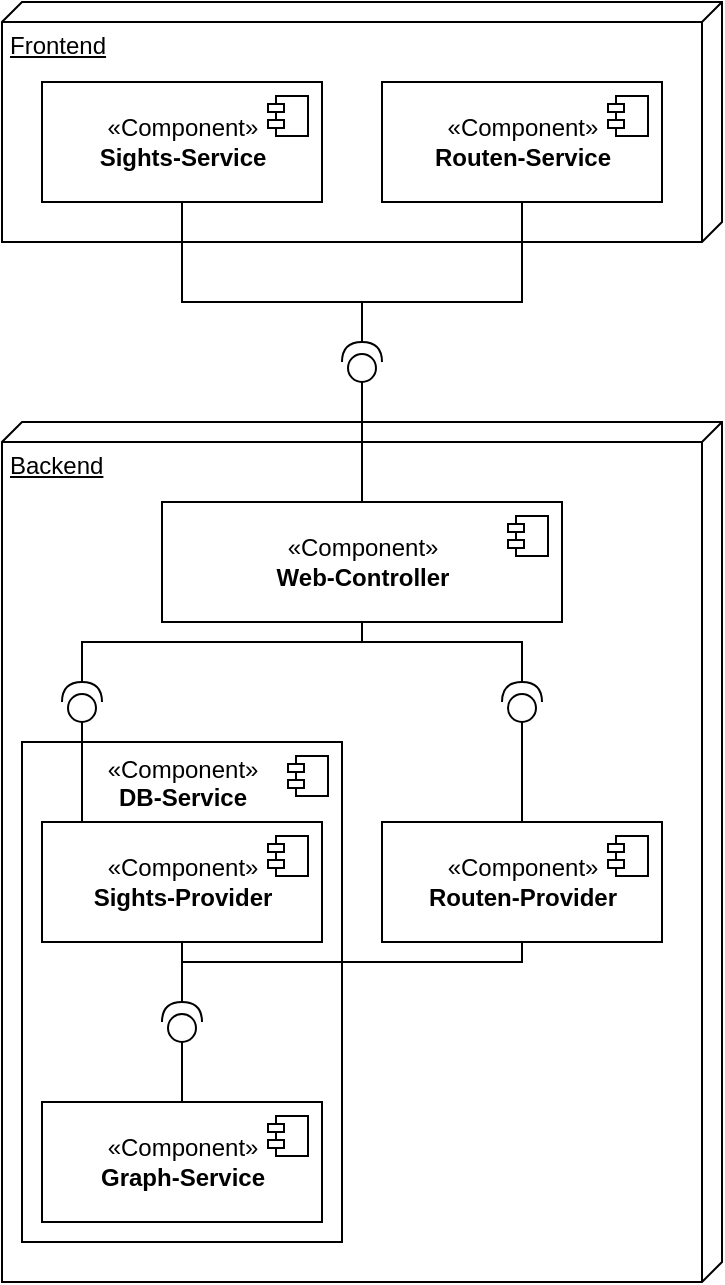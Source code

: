 <mxfile version="17.4.6" type="device"><diagram name="Page-1" id="5f0bae14-7c28-e335-631c-24af17079c00"><mxGraphModel dx="1038" dy="547" grid="1" gridSize="10" guides="1" tooltips="1" connect="1" arrows="1" fold="1" page="1" pageScale="1" pageWidth="1100" pageHeight="850" background="none" math="0" shadow="0"><root><mxCell id="0"/><mxCell id="1" parent="0"/><mxCell id="MUI1bKNoXVbZm5ms8b7h-1" value="Frontend" style="verticalAlign=top;align=left;spacingTop=8;spacingLeft=2;spacingRight=12;shape=cube;size=10;direction=south;fontStyle=4;html=1;" vertex="1" parent="1"><mxGeometry x="210" y="70" width="360" height="120" as="geometry"/></mxCell><mxCell id="MUI1bKNoXVbZm5ms8b7h-2" value="Backend" style="verticalAlign=top;align=left;spacingTop=8;spacingLeft=2;spacingRight=12;shape=cube;size=10;direction=south;fontStyle=4;html=1;" vertex="1" parent="1"><mxGeometry x="210" y="280" width="360" height="430" as="geometry"/></mxCell><mxCell id="MUI1bKNoXVbZm5ms8b7h-5" value="«Component»&lt;br&gt;&lt;b&gt;Sights-Service&lt;/b&gt;" style="html=1;dropTarget=0;" vertex="1" parent="1"><mxGeometry x="230" y="110" width="140" height="60" as="geometry"/></mxCell><mxCell id="MUI1bKNoXVbZm5ms8b7h-6" value="" style="shape=module;jettyWidth=8;jettyHeight=4;" vertex="1" parent="MUI1bKNoXVbZm5ms8b7h-5"><mxGeometry x="1" width="20" height="20" relative="1" as="geometry"><mxPoint x="-27" y="7" as="offset"/></mxGeometry></mxCell><mxCell id="MUI1bKNoXVbZm5ms8b7h-7" value="«Component»&lt;br&gt;&lt;b&gt;Routen-Service&lt;/b&gt;" style="html=1;dropTarget=0;" vertex="1" parent="1"><mxGeometry x="400" y="110" width="140" height="60" as="geometry"/></mxCell><mxCell id="MUI1bKNoXVbZm5ms8b7h-8" value="" style="shape=module;jettyWidth=8;jettyHeight=4;" vertex="1" parent="MUI1bKNoXVbZm5ms8b7h-7"><mxGeometry x="1" width="20" height="20" relative="1" as="geometry"><mxPoint x="-27" y="7" as="offset"/></mxGeometry></mxCell><mxCell id="MUI1bKNoXVbZm5ms8b7h-15" style="edgeStyle=orthogonalEdgeStyle;rounded=0;orthogonalLoop=1;jettySize=auto;html=1;exitX=0.5;exitY=0;exitDx=0;exitDy=0;entryX=0;entryY=0.5;entryDx=0;entryDy=0;entryPerimeter=0;endArrow=none;endFill=0;" edge="1" parent="1" source="MUI1bKNoXVbZm5ms8b7h-9" target="MUI1bKNoXVbZm5ms8b7h-14"><mxGeometry relative="1" as="geometry"/></mxCell><mxCell id="MUI1bKNoXVbZm5ms8b7h-31" style="edgeStyle=orthogonalEdgeStyle;rounded=0;orthogonalLoop=1;jettySize=auto;html=1;exitX=0.5;exitY=1;exitDx=0;exitDy=0;entryX=1;entryY=0.5;entryDx=0;entryDy=0;entryPerimeter=0;endArrow=none;endFill=0;" edge="1" parent="1" source="MUI1bKNoXVbZm5ms8b7h-9" target="MUI1bKNoXVbZm5ms8b7h-29"><mxGeometry relative="1" as="geometry"><Array as="points"><mxPoint x="390" y="390"/><mxPoint x="250" y="390"/></Array></mxGeometry></mxCell><mxCell id="MUI1bKNoXVbZm5ms8b7h-37" style="edgeStyle=orthogonalEdgeStyle;rounded=0;orthogonalLoop=1;jettySize=auto;html=1;exitX=0.5;exitY=1;exitDx=0;exitDy=0;entryX=1;entryY=0.5;entryDx=0;entryDy=0;entryPerimeter=0;endArrow=none;endFill=0;" edge="1" parent="1" source="MUI1bKNoXVbZm5ms8b7h-9" target="MUI1bKNoXVbZm5ms8b7h-35"><mxGeometry relative="1" as="geometry"><Array as="points"><mxPoint x="390" y="390"/><mxPoint x="470" y="390"/></Array></mxGeometry></mxCell><mxCell id="MUI1bKNoXVbZm5ms8b7h-9" value="«Component»&lt;br&gt;&lt;b&gt;Web-Controller&lt;/b&gt;" style="html=1;dropTarget=0;" vertex="1" parent="1"><mxGeometry x="290" y="320" width="200" height="60" as="geometry"/></mxCell><mxCell id="MUI1bKNoXVbZm5ms8b7h-10" value="" style="shape=module;jettyWidth=8;jettyHeight=4;" vertex="1" parent="MUI1bKNoXVbZm5ms8b7h-9"><mxGeometry x="1" width="20" height="20" relative="1" as="geometry"><mxPoint x="-27" y="7" as="offset"/></mxGeometry></mxCell><mxCell id="MUI1bKNoXVbZm5ms8b7h-16" style="edgeStyle=orthogonalEdgeStyle;rounded=0;orthogonalLoop=1;jettySize=auto;html=1;exitX=1;exitY=0.5;exitDx=0;exitDy=0;exitPerimeter=0;entryX=0.5;entryY=1;entryDx=0;entryDy=0;endArrow=none;endFill=0;" edge="1" parent="1" source="MUI1bKNoXVbZm5ms8b7h-14" target="MUI1bKNoXVbZm5ms8b7h-5"><mxGeometry relative="1" as="geometry"><Array as="points"><mxPoint x="390" y="220"/><mxPoint x="300" y="220"/></Array></mxGeometry></mxCell><mxCell id="MUI1bKNoXVbZm5ms8b7h-17" style="edgeStyle=orthogonalEdgeStyle;rounded=0;orthogonalLoop=1;jettySize=auto;html=1;exitX=1;exitY=0.5;exitDx=0;exitDy=0;exitPerimeter=0;entryX=0.5;entryY=1;entryDx=0;entryDy=0;endArrow=none;endFill=0;" edge="1" parent="1" source="MUI1bKNoXVbZm5ms8b7h-14" target="MUI1bKNoXVbZm5ms8b7h-7"><mxGeometry relative="1" as="geometry"><Array as="points"><mxPoint x="390" y="220"/><mxPoint x="470" y="220"/></Array></mxGeometry></mxCell><mxCell id="MUI1bKNoXVbZm5ms8b7h-14" value="" style="shape=providedRequiredInterface;html=1;verticalLabelPosition=bottom;sketch=0;rotation=-90;" vertex="1" parent="1"><mxGeometry x="380" y="240" width="20" height="20" as="geometry"/></mxCell><mxCell id="MUI1bKNoXVbZm5ms8b7h-20" value="«Component»&lt;br&gt;&lt;b&gt;DB-Service&lt;/b&gt;" style="html=1;dropTarget=0;verticalAlign=top;" vertex="1" parent="1"><mxGeometry x="220" y="440" width="160" height="250" as="geometry"/></mxCell><mxCell id="MUI1bKNoXVbZm5ms8b7h-21" value="" style="shape=module;jettyWidth=8;jettyHeight=4;" vertex="1" parent="MUI1bKNoXVbZm5ms8b7h-20"><mxGeometry x="1" width="20" height="20" relative="1" as="geometry"><mxPoint x="-27" y="7" as="offset"/></mxGeometry></mxCell><mxCell id="MUI1bKNoXVbZm5ms8b7h-30" style="edgeStyle=orthogonalEdgeStyle;rounded=0;orthogonalLoop=1;jettySize=auto;html=1;exitX=0.25;exitY=0;exitDx=0;exitDy=0;entryX=0;entryY=0.5;entryDx=0;entryDy=0;entryPerimeter=0;endArrow=none;endFill=0;" edge="1" parent="1" source="MUI1bKNoXVbZm5ms8b7h-22" target="MUI1bKNoXVbZm5ms8b7h-29"><mxGeometry relative="1" as="geometry"><Array as="points"><mxPoint x="250" y="480"/></Array></mxGeometry></mxCell><mxCell id="MUI1bKNoXVbZm5ms8b7h-22" value="«Component»&lt;br&gt;&lt;b&gt;Sights-Provider&lt;/b&gt;" style="html=1;dropTarget=0;" vertex="1" parent="1"><mxGeometry x="230" y="480" width="140" height="60" as="geometry"/></mxCell><mxCell id="MUI1bKNoXVbZm5ms8b7h-23" value="" style="shape=module;jettyWidth=8;jettyHeight=4;" vertex="1" parent="MUI1bKNoXVbZm5ms8b7h-22"><mxGeometry x="1" width="20" height="20" relative="1" as="geometry"><mxPoint x="-27" y="7" as="offset"/></mxGeometry></mxCell><mxCell id="MUI1bKNoXVbZm5ms8b7h-27" style="edgeStyle=orthogonalEdgeStyle;rounded=0;orthogonalLoop=1;jettySize=auto;html=1;exitX=0.5;exitY=0;exitDx=0;exitDy=0;entryX=0;entryY=0.5;entryDx=0;entryDy=0;entryPerimeter=0;endArrow=none;endFill=0;" edge="1" parent="1" source="MUI1bKNoXVbZm5ms8b7h-24" target="MUI1bKNoXVbZm5ms8b7h-26"><mxGeometry relative="1" as="geometry"/></mxCell><mxCell id="MUI1bKNoXVbZm5ms8b7h-24" value="«Component»&lt;br&gt;&lt;b&gt;Graph-Service&lt;/b&gt;" style="html=1;dropTarget=0;" vertex="1" parent="1"><mxGeometry x="230" y="620" width="140" height="60" as="geometry"/></mxCell><mxCell id="MUI1bKNoXVbZm5ms8b7h-25" value="" style="shape=module;jettyWidth=8;jettyHeight=4;" vertex="1" parent="MUI1bKNoXVbZm5ms8b7h-24"><mxGeometry x="1" width="20" height="20" relative="1" as="geometry"><mxPoint x="-27" y="7" as="offset"/></mxGeometry></mxCell><mxCell id="MUI1bKNoXVbZm5ms8b7h-28" style="edgeStyle=orthogonalEdgeStyle;rounded=0;orthogonalLoop=1;jettySize=auto;html=1;exitX=1;exitY=0.5;exitDx=0;exitDy=0;exitPerimeter=0;entryX=0.5;entryY=1;entryDx=0;entryDy=0;endArrow=none;endFill=0;" edge="1" parent="1" source="MUI1bKNoXVbZm5ms8b7h-26" target="MUI1bKNoXVbZm5ms8b7h-22"><mxGeometry relative="1" as="geometry"/></mxCell><mxCell id="MUI1bKNoXVbZm5ms8b7h-26" value="" style="shape=providedRequiredInterface;html=1;verticalLabelPosition=bottom;sketch=0;rotation=-90;" vertex="1" parent="1"><mxGeometry x="290" y="570" width="20" height="20" as="geometry"/></mxCell><mxCell id="MUI1bKNoXVbZm5ms8b7h-29" value="" style="shape=providedRequiredInterface;html=1;verticalLabelPosition=bottom;sketch=0;rotation=-90;" vertex="1" parent="1"><mxGeometry x="240" y="410" width="20" height="20" as="geometry"/></mxCell><mxCell id="MUI1bKNoXVbZm5ms8b7h-34" style="edgeStyle=orthogonalEdgeStyle;rounded=0;orthogonalLoop=1;jettySize=auto;html=1;exitX=0.5;exitY=1;exitDx=0;exitDy=0;entryX=1;entryY=0.5;entryDx=0;entryDy=0;entryPerimeter=0;endArrow=none;endFill=0;" edge="1" parent="1" source="MUI1bKNoXVbZm5ms8b7h-32" target="MUI1bKNoXVbZm5ms8b7h-26"><mxGeometry relative="1" as="geometry"><Array as="points"><mxPoint x="470" y="550"/><mxPoint x="300" y="550"/></Array></mxGeometry></mxCell><mxCell id="MUI1bKNoXVbZm5ms8b7h-36" style="edgeStyle=orthogonalEdgeStyle;rounded=0;orthogonalLoop=1;jettySize=auto;html=1;exitX=0.5;exitY=0;exitDx=0;exitDy=0;entryX=0;entryY=0.5;entryDx=0;entryDy=0;entryPerimeter=0;endArrow=none;endFill=0;" edge="1" parent="1" source="MUI1bKNoXVbZm5ms8b7h-32" target="MUI1bKNoXVbZm5ms8b7h-35"><mxGeometry relative="1" as="geometry"/></mxCell><mxCell id="MUI1bKNoXVbZm5ms8b7h-32" value="«Component»&lt;br&gt;&lt;b&gt;Routen-Provider&lt;/b&gt;" style="html=1;dropTarget=0;" vertex="1" parent="1"><mxGeometry x="400" y="480" width="140" height="60" as="geometry"/></mxCell><mxCell id="MUI1bKNoXVbZm5ms8b7h-33" value="" style="shape=module;jettyWidth=8;jettyHeight=4;" vertex="1" parent="MUI1bKNoXVbZm5ms8b7h-32"><mxGeometry x="1" width="20" height="20" relative="1" as="geometry"><mxPoint x="-27" y="7" as="offset"/></mxGeometry></mxCell><mxCell id="MUI1bKNoXVbZm5ms8b7h-35" value="" style="shape=providedRequiredInterface;html=1;verticalLabelPosition=bottom;sketch=0;rotation=-90;" vertex="1" parent="1"><mxGeometry x="460" y="410" width="20" height="20" as="geometry"/></mxCell></root></mxGraphModel></diagram></mxfile>